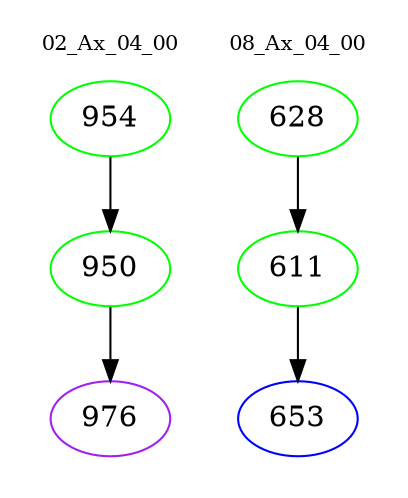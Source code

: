 digraph{
subgraph cluster_0 {
color = white
label = "02_Ax_04_00";
fontsize=10;
T0_954 [label="954", color="green"]
T0_954 -> T0_950 [color="black"]
T0_950 [label="950", color="green"]
T0_950 -> T0_976 [color="black"]
T0_976 [label="976", color="purple"]
}
subgraph cluster_1 {
color = white
label = "08_Ax_04_00";
fontsize=10;
T1_628 [label="628", color="green"]
T1_628 -> T1_611 [color="black"]
T1_611 [label="611", color="green"]
T1_611 -> T1_653 [color="black"]
T1_653 [label="653", color="blue"]
}
}
